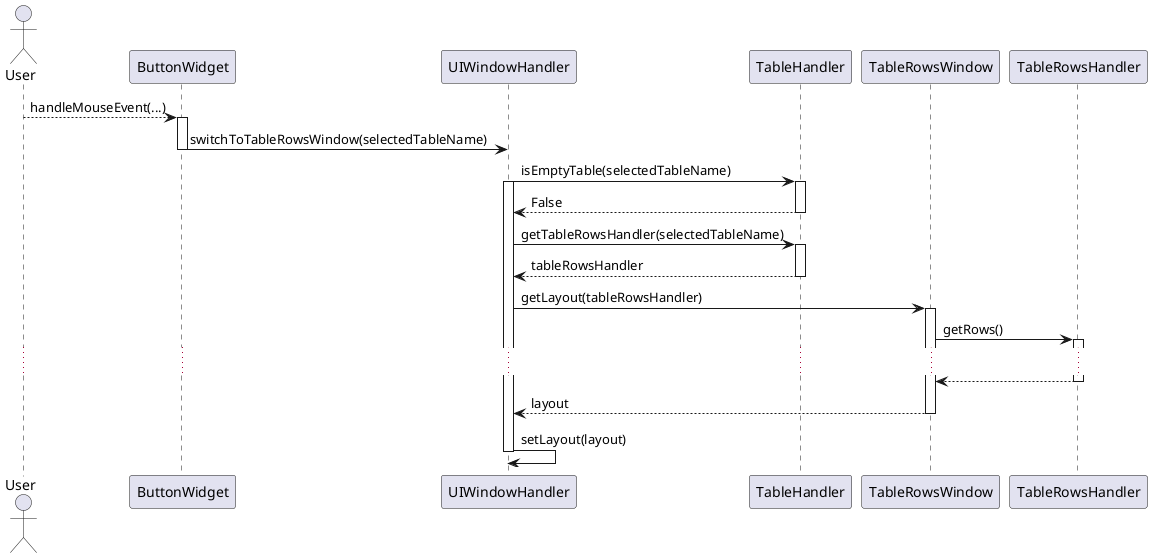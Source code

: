 @startuml
Actor User
User --> ButtonWidget: handleMouseEvent(...)
activate ButtonWidget

ButtonWidget -> UIWindowHandler: switchToTableRowsWindow(selectedTableName)
deactivate ButtonWidget
UIWindowHandler -> TableHandler: isEmptyTable(selectedTableName)
activate UIWindowHandler
activate TableHandler
UIWindowHandler <-- TableHandler: False
deactivate TableHandler
UIWindowHandler -> TableHandler: getTableRowsHandler(selectedTableName)
activate TableHandler
UIWindowHandler <-- TableHandler: tableRowsHandler
deactivate TableHandler
UIWindowHandler -> TableRowsWindow: getLayout(tableRowsHandler)
activate TableRowsWindow
TableRowsWindow -> TableRowsHandler: getRows()
activate TableRowsHandler
...
TableRowsWindow <-- TableRowsHandler:
deactivate TableRowsHandler
UIWindowHandler <-- TableRowsWindow: layout
deactivate TableRowsWindow
UIWindowHandler -> UIWindowHandler: setLayout(layout)
deactivate UIWindowHandler

@enduml